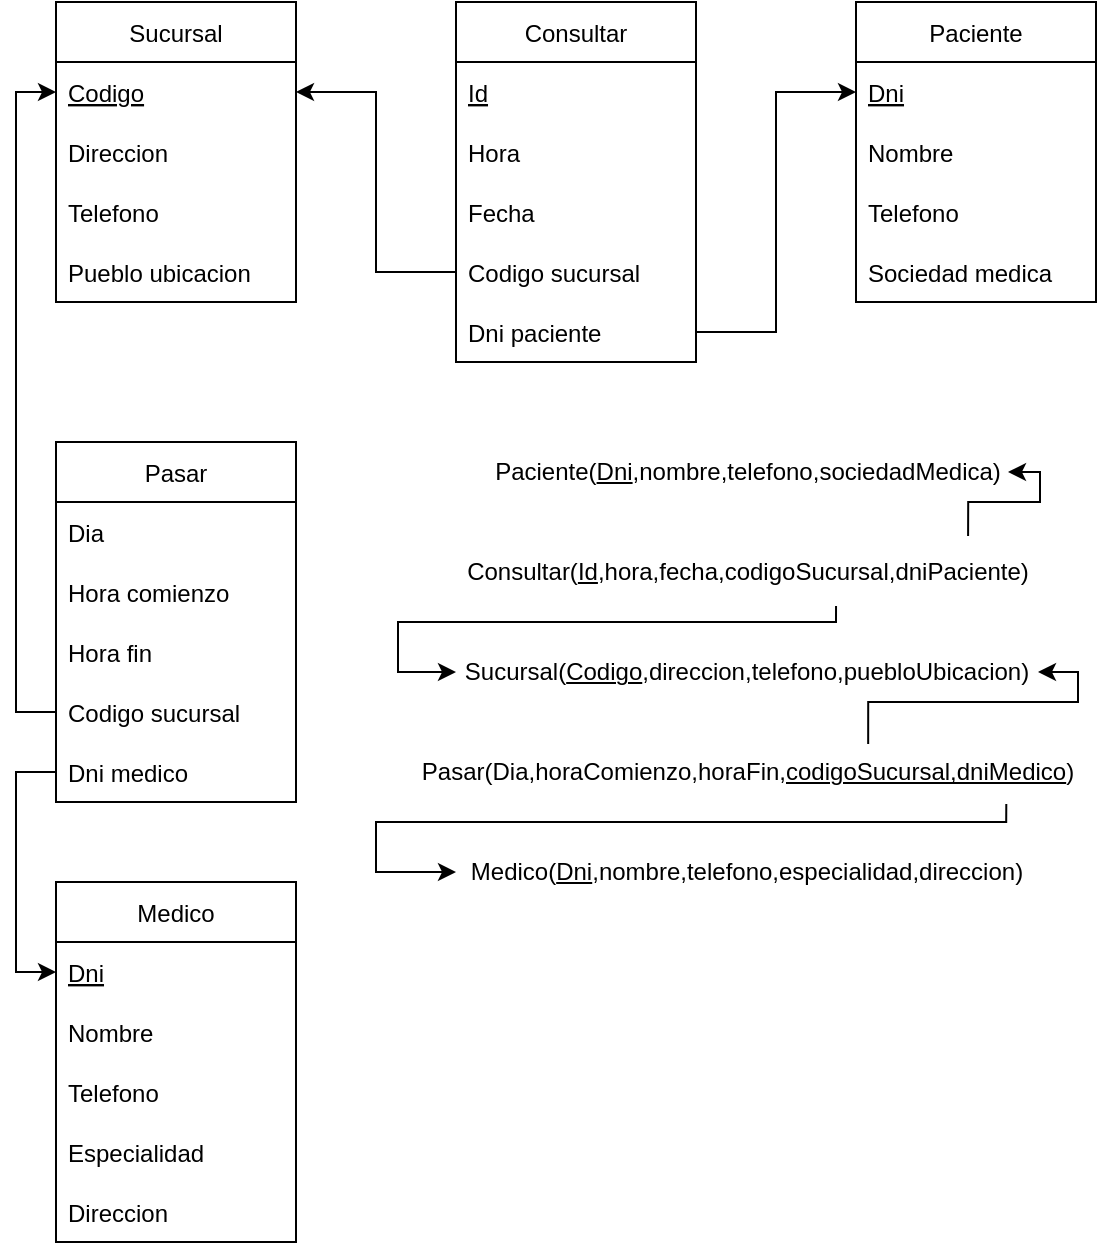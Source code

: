 <mxfile version="20.3.0" type="device"><diagram id="C5RBs43oDa-KdzZeNtuy" name="Clinica"><mxGraphModel dx="1102" dy="685" grid="1" gridSize="10" guides="1" tooltips="1" connect="1" arrows="1" fold="1" page="1" pageScale="1" pageWidth="827" pageHeight="1169" math="0" shadow="0"><root><mxCell id="WIyWlLk6GJQsqaUBKTNV-0"/><mxCell id="WIyWlLk6GJQsqaUBKTNV-1" parent="WIyWlLk6GJQsqaUBKTNV-0"/><mxCell id="pSVy13L5vor-rX2pScIM-0" value="Sucursal" style="swimlane;fontStyle=0;childLayout=stackLayout;horizontal=1;startSize=30;horizontalStack=0;resizeParent=1;resizeParentMax=0;resizeLast=0;collapsible=1;marginBottom=0;" parent="WIyWlLk6GJQsqaUBKTNV-1" vertex="1"><mxGeometry x="40" y="40" width="120" height="150" as="geometry"/></mxCell><mxCell id="pSVy13L5vor-rX2pScIM-1" value="Codigo" style="text;strokeColor=none;fillColor=none;align=left;verticalAlign=middle;spacingLeft=4;spacingRight=4;overflow=hidden;points=[[0,0.5],[1,0.5]];portConstraint=eastwest;rotatable=0;fontStyle=4" parent="pSVy13L5vor-rX2pScIM-0" vertex="1"><mxGeometry y="30" width="120" height="30" as="geometry"/></mxCell><mxCell id="pSVy13L5vor-rX2pScIM-2" value="Direccion" style="text;strokeColor=none;fillColor=none;align=left;verticalAlign=middle;spacingLeft=4;spacingRight=4;overflow=hidden;points=[[0,0.5],[1,0.5]];portConstraint=eastwest;rotatable=0;" parent="pSVy13L5vor-rX2pScIM-0" vertex="1"><mxGeometry y="60" width="120" height="30" as="geometry"/></mxCell><mxCell id="pSVy13L5vor-rX2pScIM-3" value="Telefono" style="text;strokeColor=none;fillColor=none;align=left;verticalAlign=middle;spacingLeft=4;spacingRight=4;overflow=hidden;points=[[0,0.5],[1,0.5]];portConstraint=eastwest;rotatable=0;" parent="pSVy13L5vor-rX2pScIM-0" vertex="1"><mxGeometry y="90" width="120" height="30" as="geometry"/></mxCell><mxCell id="pSVy13L5vor-rX2pScIM-4" value="Pueblo ubicacion" style="text;strokeColor=none;fillColor=none;align=left;verticalAlign=middle;spacingLeft=4;spacingRight=4;overflow=hidden;points=[[0,0.5],[1,0.5]];portConstraint=eastwest;rotatable=0;" parent="pSVy13L5vor-rX2pScIM-0" vertex="1"><mxGeometry y="120" width="120" height="30" as="geometry"/></mxCell><mxCell id="pSVy13L5vor-rX2pScIM-5" value="Pasar" style="swimlane;fontStyle=0;childLayout=stackLayout;horizontal=1;startSize=30;horizontalStack=0;resizeParent=1;resizeParentMax=0;resizeLast=0;collapsible=1;marginBottom=0;" parent="WIyWlLk6GJQsqaUBKTNV-1" vertex="1"><mxGeometry x="40" y="260" width="120" height="180" as="geometry"/></mxCell><mxCell id="pSVy13L5vor-rX2pScIM-6" value="Dia" style="text;strokeColor=none;fillColor=none;align=left;verticalAlign=middle;spacingLeft=4;spacingRight=4;overflow=hidden;points=[[0,0.5],[1,0.5]];portConstraint=eastwest;rotatable=0;fontStyle=0" parent="pSVy13L5vor-rX2pScIM-5" vertex="1"><mxGeometry y="30" width="120" height="30" as="geometry"/></mxCell><mxCell id="pSVy13L5vor-rX2pScIM-7" value="Hora comienzo" style="text;strokeColor=none;fillColor=none;align=left;verticalAlign=middle;spacingLeft=4;spacingRight=4;overflow=hidden;points=[[0,0.5],[1,0.5]];portConstraint=eastwest;rotatable=0;" parent="pSVy13L5vor-rX2pScIM-5" vertex="1"><mxGeometry y="60" width="120" height="30" as="geometry"/></mxCell><mxCell id="pSVy13L5vor-rX2pScIM-8" value="Hora fin" style="text;strokeColor=none;fillColor=none;align=left;verticalAlign=middle;spacingLeft=4;spacingRight=4;overflow=hidden;points=[[0,0.5],[1,0.5]];portConstraint=eastwest;rotatable=0;" parent="pSVy13L5vor-rX2pScIM-5" vertex="1"><mxGeometry y="90" width="120" height="30" as="geometry"/></mxCell><mxCell id="pSVy13L5vor-rX2pScIM-26" value="Codigo sucursal" style="text;strokeColor=none;fillColor=none;align=left;verticalAlign=middle;spacingLeft=4;spacingRight=4;overflow=hidden;points=[[0,0.5],[1,0.5]];portConstraint=eastwest;rotatable=0;" parent="pSVy13L5vor-rX2pScIM-5" vertex="1"><mxGeometry y="120" width="120" height="30" as="geometry"/></mxCell><mxCell id="pSVy13L5vor-rX2pScIM-28" value="Dni medico" style="text;strokeColor=none;fillColor=none;align=left;verticalAlign=middle;spacingLeft=4;spacingRight=4;overflow=hidden;points=[[0,0.5],[1,0.5]];portConstraint=eastwest;rotatable=0;" parent="pSVy13L5vor-rX2pScIM-5" vertex="1"><mxGeometry y="150" width="120" height="30" as="geometry"/></mxCell><mxCell id="pSVy13L5vor-rX2pScIM-10" value="Medico" style="swimlane;fontStyle=0;childLayout=stackLayout;horizontal=1;startSize=30;horizontalStack=0;resizeParent=1;resizeParentMax=0;resizeLast=0;collapsible=1;marginBottom=0;" parent="WIyWlLk6GJQsqaUBKTNV-1" vertex="1"><mxGeometry x="40" y="480" width="120" height="180" as="geometry"/></mxCell><mxCell id="pSVy13L5vor-rX2pScIM-11" value="Dni" style="text;strokeColor=none;fillColor=none;align=left;verticalAlign=middle;spacingLeft=4;spacingRight=4;overflow=hidden;points=[[0,0.5],[1,0.5]];portConstraint=eastwest;rotatable=0;fontStyle=4" parent="pSVy13L5vor-rX2pScIM-10" vertex="1"><mxGeometry y="30" width="120" height="30" as="geometry"/></mxCell><mxCell id="pSVy13L5vor-rX2pScIM-12" value="Nombre" style="text;strokeColor=none;fillColor=none;align=left;verticalAlign=middle;spacingLeft=4;spacingRight=4;overflow=hidden;points=[[0,0.5],[1,0.5]];portConstraint=eastwest;rotatable=0;" parent="pSVy13L5vor-rX2pScIM-10" vertex="1"><mxGeometry y="60" width="120" height="30" as="geometry"/></mxCell><mxCell id="pSVy13L5vor-rX2pScIM-13" value="Telefono" style="text;strokeColor=none;fillColor=none;align=left;verticalAlign=middle;spacingLeft=4;spacingRight=4;overflow=hidden;points=[[0,0.5],[1,0.5]];portConstraint=eastwest;rotatable=0;" parent="pSVy13L5vor-rX2pScIM-10" vertex="1"><mxGeometry y="90" width="120" height="30" as="geometry"/></mxCell><mxCell id="pSVy13L5vor-rX2pScIM-14" value="Especialidad" style="text;strokeColor=none;fillColor=none;align=left;verticalAlign=middle;spacingLeft=4;spacingRight=4;overflow=hidden;points=[[0,0.5],[1,0.5]];portConstraint=eastwest;rotatable=0;" parent="pSVy13L5vor-rX2pScIM-10" vertex="1"><mxGeometry y="120" width="120" height="30" as="geometry"/></mxCell><mxCell id="pSVy13L5vor-rX2pScIM-15" value="Direccion" style="text;strokeColor=none;fillColor=none;align=left;verticalAlign=middle;spacingLeft=4;spacingRight=4;overflow=hidden;points=[[0,0.5],[1,0.5]];portConstraint=eastwest;rotatable=0;" parent="pSVy13L5vor-rX2pScIM-10" vertex="1"><mxGeometry y="150" width="120" height="30" as="geometry"/></mxCell><mxCell id="pSVy13L5vor-rX2pScIM-16" value="Consultar" style="swimlane;fontStyle=0;childLayout=stackLayout;horizontal=1;startSize=30;horizontalStack=0;resizeParent=1;resizeParentMax=0;resizeLast=0;collapsible=1;marginBottom=0;" parent="WIyWlLk6GJQsqaUBKTNV-1" vertex="1"><mxGeometry x="240" y="40" width="120" height="180" as="geometry"/></mxCell><mxCell id="1s91tGjB7aqokKeSnIyY-0" value="Id" style="text;strokeColor=none;fillColor=none;align=left;verticalAlign=middle;spacingLeft=4;spacingRight=4;overflow=hidden;points=[[0,0.5],[1,0.5]];portConstraint=eastwest;rotatable=0;fontStyle=4" vertex="1" parent="pSVy13L5vor-rX2pScIM-16"><mxGeometry y="30" width="120" height="30" as="geometry"/></mxCell><mxCell id="pSVy13L5vor-rX2pScIM-17" value="Hora" style="text;strokeColor=none;fillColor=none;align=left;verticalAlign=middle;spacingLeft=4;spacingRight=4;overflow=hidden;points=[[0,0.5],[1,0.5]];portConstraint=eastwest;rotatable=0;fontStyle=0" parent="pSVy13L5vor-rX2pScIM-16" vertex="1"><mxGeometry y="60" width="120" height="30" as="geometry"/></mxCell><mxCell id="pSVy13L5vor-rX2pScIM-18" value="Fecha" style="text;strokeColor=none;fillColor=none;align=left;verticalAlign=middle;spacingLeft=4;spacingRight=4;overflow=hidden;points=[[0,0.5],[1,0.5]];portConstraint=eastwest;rotatable=0;" parent="pSVy13L5vor-rX2pScIM-16" vertex="1"><mxGeometry y="90" width="120" height="30" as="geometry"/></mxCell><mxCell id="pSVy13L5vor-rX2pScIM-27" value="Codigo sucursal" style="text;strokeColor=none;fillColor=none;align=left;verticalAlign=middle;spacingLeft=4;spacingRight=4;overflow=hidden;points=[[0,0.5],[1,0.5]];portConstraint=eastwest;rotatable=0;" parent="pSVy13L5vor-rX2pScIM-16" vertex="1"><mxGeometry y="120" width="120" height="30" as="geometry"/></mxCell><mxCell id="pSVy13L5vor-rX2pScIM-29" value="Dni paciente" style="text;strokeColor=none;fillColor=none;align=left;verticalAlign=middle;spacingLeft=4;spacingRight=4;overflow=hidden;points=[[0,0.5],[1,0.5]];portConstraint=eastwest;rotatable=0;" parent="pSVy13L5vor-rX2pScIM-16" vertex="1"><mxGeometry y="150" width="120" height="30" as="geometry"/></mxCell><mxCell id="pSVy13L5vor-rX2pScIM-21" value="Paciente" style="swimlane;fontStyle=0;childLayout=stackLayout;horizontal=1;startSize=30;horizontalStack=0;resizeParent=1;resizeParentMax=0;resizeLast=0;collapsible=1;marginBottom=0;" parent="WIyWlLk6GJQsqaUBKTNV-1" vertex="1"><mxGeometry x="440" y="40" width="120" height="150" as="geometry"/></mxCell><mxCell id="pSVy13L5vor-rX2pScIM-22" value="Dni" style="text;strokeColor=none;fillColor=none;align=left;verticalAlign=middle;spacingLeft=4;spacingRight=4;overflow=hidden;points=[[0,0.5],[1,0.5]];portConstraint=eastwest;rotatable=0;fontStyle=4" parent="pSVy13L5vor-rX2pScIM-21" vertex="1"><mxGeometry y="30" width="120" height="30" as="geometry"/></mxCell><mxCell id="pSVy13L5vor-rX2pScIM-23" value="Nombre" style="text;strokeColor=none;fillColor=none;align=left;verticalAlign=middle;spacingLeft=4;spacingRight=4;overflow=hidden;points=[[0,0.5],[1,0.5]];portConstraint=eastwest;rotatable=0;" parent="pSVy13L5vor-rX2pScIM-21" vertex="1"><mxGeometry y="60" width="120" height="30" as="geometry"/></mxCell><mxCell id="pSVy13L5vor-rX2pScIM-24" value="Telefono" style="text;strokeColor=none;fillColor=none;align=left;verticalAlign=middle;spacingLeft=4;spacingRight=4;overflow=hidden;points=[[0,0.5],[1,0.5]];portConstraint=eastwest;rotatable=0;" parent="pSVy13L5vor-rX2pScIM-21" vertex="1"><mxGeometry y="90" width="120" height="30" as="geometry"/></mxCell><mxCell id="pSVy13L5vor-rX2pScIM-25" value="Sociedad medica" style="text;strokeColor=none;fillColor=none;align=left;verticalAlign=middle;spacingLeft=4;spacingRight=4;overflow=hidden;points=[[0,0.5],[1,0.5]];portConstraint=eastwest;rotatable=0;" parent="pSVy13L5vor-rX2pScIM-21" vertex="1"><mxGeometry y="120" width="120" height="30" as="geometry"/></mxCell><mxCell id="pSVy13L5vor-rX2pScIM-30" style="edgeStyle=orthogonalEdgeStyle;rounded=0;orthogonalLoop=1;jettySize=auto;html=1;exitX=0;exitY=0.5;exitDx=0;exitDy=0;entryX=0;entryY=0.5;entryDx=0;entryDy=0;" parent="WIyWlLk6GJQsqaUBKTNV-1" source="pSVy13L5vor-rX2pScIM-26" target="pSVy13L5vor-rX2pScIM-1" edge="1"><mxGeometry relative="1" as="geometry"/></mxCell><mxCell id="pSVy13L5vor-rX2pScIM-31" style="edgeStyle=orthogonalEdgeStyle;rounded=0;orthogonalLoop=1;jettySize=auto;html=1;exitX=0;exitY=0.5;exitDx=0;exitDy=0;entryX=0;entryY=0.5;entryDx=0;entryDy=0;" parent="WIyWlLk6GJQsqaUBKTNV-1" source="pSVy13L5vor-rX2pScIM-28" target="pSVy13L5vor-rX2pScIM-11" edge="1"><mxGeometry relative="1" as="geometry"/></mxCell><mxCell id="pSVy13L5vor-rX2pScIM-33" style="edgeStyle=orthogonalEdgeStyle;rounded=0;orthogonalLoop=1;jettySize=auto;html=1;exitX=0;exitY=0.5;exitDx=0;exitDy=0;entryX=1;entryY=0.5;entryDx=0;entryDy=0;" parent="WIyWlLk6GJQsqaUBKTNV-1" source="pSVy13L5vor-rX2pScIM-27" target="pSVy13L5vor-rX2pScIM-1" edge="1"><mxGeometry relative="1" as="geometry"/></mxCell><mxCell id="pSVy13L5vor-rX2pScIM-34" style="edgeStyle=orthogonalEdgeStyle;rounded=0;orthogonalLoop=1;jettySize=auto;html=1;exitX=1;exitY=0.5;exitDx=0;exitDy=0;entryX=0;entryY=0.5;entryDx=0;entryDy=0;" parent="WIyWlLk6GJQsqaUBKTNV-1" source="pSVy13L5vor-rX2pScIM-29" target="pSVy13L5vor-rX2pScIM-22" edge="1"><mxGeometry relative="1" as="geometry"/></mxCell><mxCell id="pSVy13L5vor-rX2pScIM-35" value="Paciente(&lt;u&gt;Dni&lt;/u&gt;,nombre,telefono,sociedadMedica)" style="text;html=1;strokeColor=none;fillColor=none;align=center;verticalAlign=middle;whiteSpace=wrap;rounded=0;" parent="WIyWlLk6GJQsqaUBKTNV-1" vertex="1"><mxGeometry x="256" y="260" width="260" height="30" as="geometry"/></mxCell><mxCell id="pSVy13L5vor-rX2pScIM-41" style="edgeStyle=orthogonalEdgeStyle;rounded=0;orthogonalLoop=1;jettySize=auto;html=1;entryX=0;entryY=0.5;entryDx=0;entryDy=0;exitX=0.642;exitY=1.067;exitDx=0;exitDy=0;exitPerimeter=0;" parent="WIyWlLk6GJQsqaUBKTNV-1" source="pSVy13L5vor-rX2pScIM-37" target="pSVy13L5vor-rX2pScIM-38" edge="1"><mxGeometry relative="1" as="geometry"><mxPoint x="422" y="350" as="sourcePoint"/><Array as="points"><mxPoint x="430" y="350"/><mxPoint x="211" y="350"/><mxPoint x="211" y="375"/></Array></mxGeometry></mxCell><mxCell id="pSVy13L5vor-rX2pScIM-42" style="edgeStyle=orthogonalEdgeStyle;rounded=0;orthogonalLoop=1;jettySize=auto;html=1;exitX=0.855;exitY=-0.1;exitDx=0;exitDy=0;entryX=1;entryY=0.5;entryDx=0;entryDy=0;exitPerimeter=0;" parent="WIyWlLk6GJQsqaUBKTNV-1" source="pSVy13L5vor-rX2pScIM-37" target="pSVy13L5vor-rX2pScIM-35" edge="1"><mxGeometry relative="1" as="geometry"><Array as="points"><mxPoint x="496" y="290"/><mxPoint x="532" y="290"/><mxPoint x="532" y="275"/></Array></mxGeometry></mxCell><mxCell id="pSVy13L5vor-rX2pScIM-37" value="Consultar(&lt;u&gt;Id&lt;/u&gt;,hora,fecha,codigoSucursal,dniPaciente)" style="text;html=1;strokeColor=none;fillColor=none;align=center;verticalAlign=middle;whiteSpace=wrap;rounded=0;" parent="WIyWlLk6GJQsqaUBKTNV-1" vertex="1"><mxGeometry x="231" y="310" width="310" height="30" as="geometry"/></mxCell><mxCell id="pSVy13L5vor-rX2pScIM-38" value="Sucursal(&lt;u&gt;Codigo&lt;/u&gt;,direccion,telefono,puebloUbicacion)" style="text;html=1;strokeColor=none;fillColor=none;align=center;verticalAlign=middle;whiteSpace=wrap;rounded=0;" parent="WIyWlLk6GJQsqaUBKTNV-1" vertex="1"><mxGeometry x="240" y="360" width="291" height="30" as="geometry"/></mxCell><mxCell id="pSVy13L5vor-rX2pScIM-43" style="edgeStyle=orthogonalEdgeStyle;rounded=0;orthogonalLoop=1;jettySize=auto;html=1;exitX=0.681;exitY=0.033;exitDx=0;exitDy=0;entryX=1;entryY=0.5;entryDx=0;entryDy=0;exitPerimeter=0;" parent="WIyWlLk6GJQsqaUBKTNV-1" source="pSVy13L5vor-rX2pScIM-39" target="pSVy13L5vor-rX2pScIM-38" edge="1"><mxGeometry relative="1" as="geometry"/></mxCell><mxCell id="pSVy13L5vor-rX2pScIM-44" style="edgeStyle=orthogonalEdgeStyle;rounded=0;orthogonalLoop=1;jettySize=auto;html=1;exitX=0.889;exitY=1.033;exitDx=0;exitDy=0;entryX=0;entryY=0.5;entryDx=0;entryDy=0;exitPerimeter=0;" parent="WIyWlLk6GJQsqaUBKTNV-1" source="pSVy13L5vor-rX2pScIM-39" target="pSVy13L5vor-rX2pScIM-40" edge="1"><mxGeometry relative="1" as="geometry"><Array as="points"><mxPoint x="515" y="450"/><mxPoint x="200" y="450"/><mxPoint x="200" y="475"/></Array></mxGeometry></mxCell><mxCell id="pSVy13L5vor-rX2pScIM-39" value="Pasar(Dia,horaComienzo,horaFin,&lt;u&gt;codigoSucursal,dniMedico&lt;/u&gt;)" style="text;html=1;strokeColor=none;fillColor=none;align=center;verticalAlign=middle;whiteSpace=wrap;rounded=0;" parent="WIyWlLk6GJQsqaUBKTNV-1" vertex="1"><mxGeometry x="220" y="410" width="332" height="30" as="geometry"/></mxCell><mxCell id="pSVy13L5vor-rX2pScIM-40" value="Medico(&lt;u&gt;Dni&lt;/u&gt;,nombre,telefono,especialidad,direccion)" style="text;html=1;strokeColor=none;fillColor=none;align=center;verticalAlign=middle;whiteSpace=wrap;rounded=0;" parent="WIyWlLk6GJQsqaUBKTNV-1" vertex="1"><mxGeometry x="240" y="460" width="291" height="30" as="geometry"/></mxCell></root></mxGraphModel></diagram></mxfile>